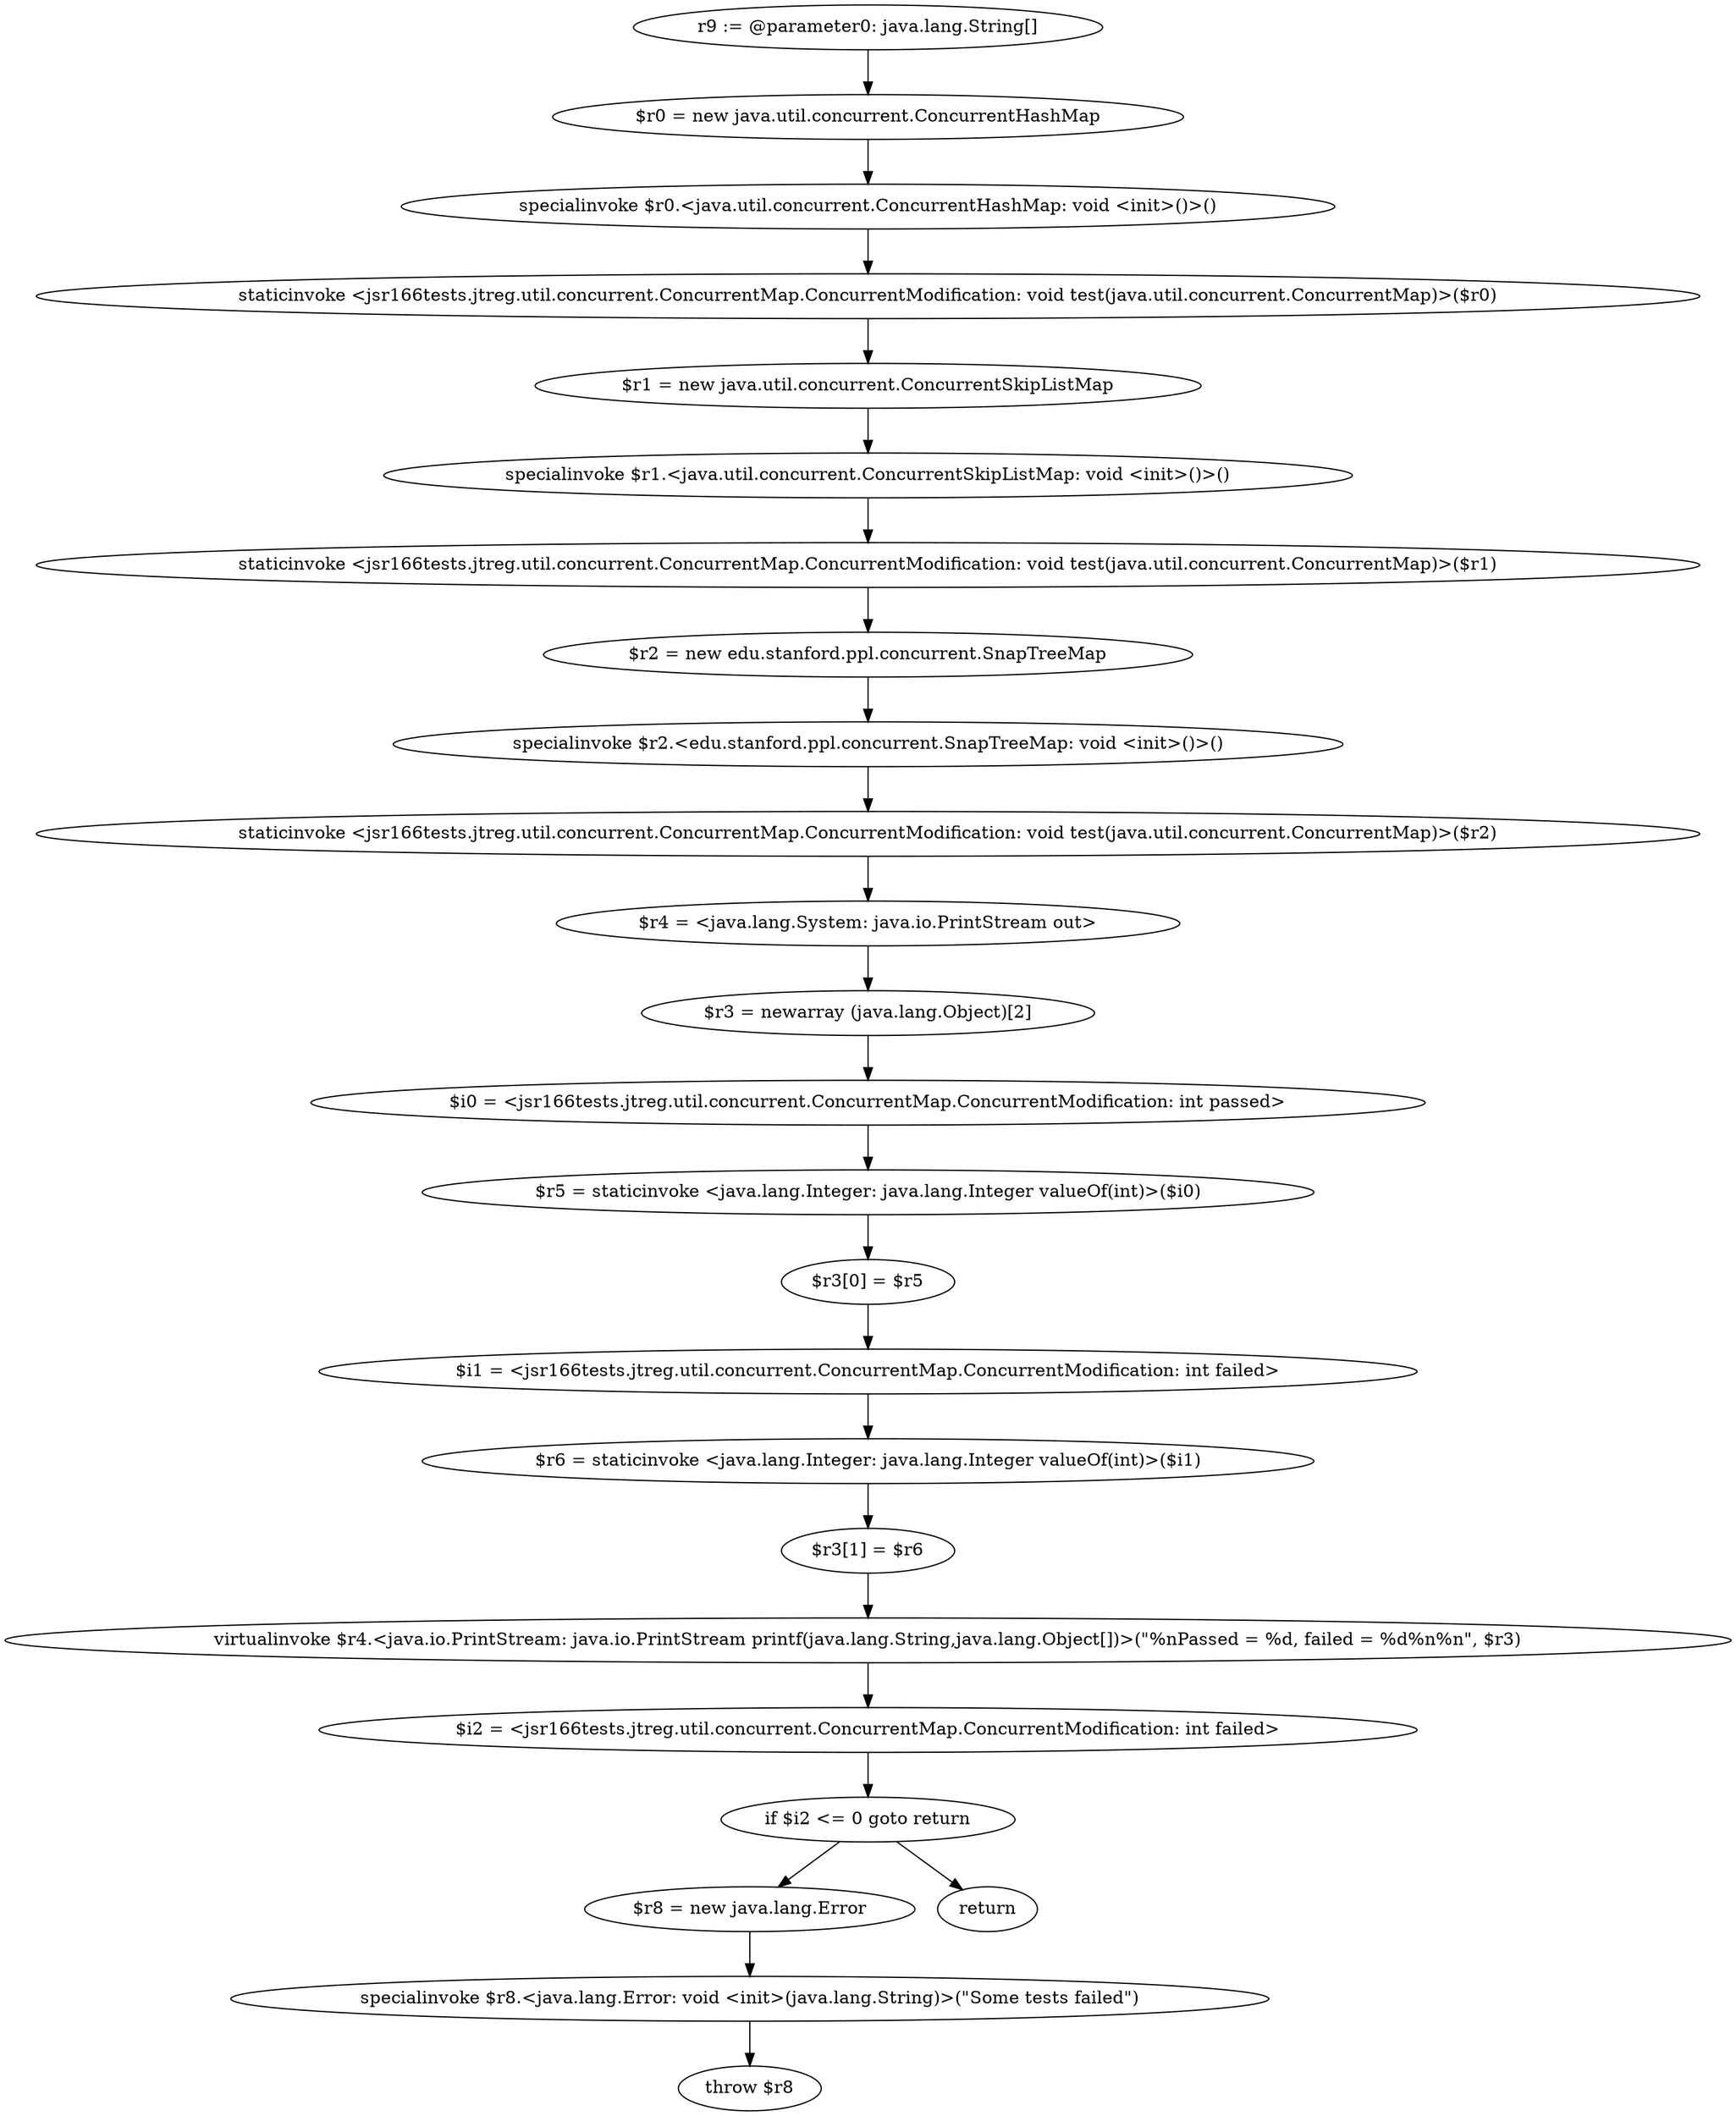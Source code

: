 digraph "unitGraph" {
    "r9 := @parameter0: java.lang.String[]"
    "$r0 = new java.util.concurrent.ConcurrentHashMap"
    "specialinvoke $r0.<java.util.concurrent.ConcurrentHashMap: void <init>()>()"
    "staticinvoke <jsr166tests.jtreg.util.concurrent.ConcurrentMap.ConcurrentModification: void test(java.util.concurrent.ConcurrentMap)>($r0)"
    "$r1 = new java.util.concurrent.ConcurrentSkipListMap"
    "specialinvoke $r1.<java.util.concurrent.ConcurrentSkipListMap: void <init>()>()"
    "staticinvoke <jsr166tests.jtreg.util.concurrent.ConcurrentMap.ConcurrentModification: void test(java.util.concurrent.ConcurrentMap)>($r1)"
    "$r2 = new edu.stanford.ppl.concurrent.SnapTreeMap"
    "specialinvoke $r2.<edu.stanford.ppl.concurrent.SnapTreeMap: void <init>()>()"
    "staticinvoke <jsr166tests.jtreg.util.concurrent.ConcurrentMap.ConcurrentModification: void test(java.util.concurrent.ConcurrentMap)>($r2)"
    "$r4 = <java.lang.System: java.io.PrintStream out>"
    "$r3 = newarray (java.lang.Object)[2]"
    "$i0 = <jsr166tests.jtreg.util.concurrent.ConcurrentMap.ConcurrentModification: int passed>"
    "$r5 = staticinvoke <java.lang.Integer: java.lang.Integer valueOf(int)>($i0)"
    "$r3[0] = $r5"
    "$i1 = <jsr166tests.jtreg.util.concurrent.ConcurrentMap.ConcurrentModification: int failed>"
    "$r6 = staticinvoke <java.lang.Integer: java.lang.Integer valueOf(int)>($i1)"
    "$r3[1] = $r6"
    "virtualinvoke $r4.<java.io.PrintStream: java.io.PrintStream printf(java.lang.String,java.lang.Object[])>(\"%nPassed = %d, failed = %d%n%n\", $r3)"
    "$i2 = <jsr166tests.jtreg.util.concurrent.ConcurrentMap.ConcurrentModification: int failed>"
    "if $i2 <= 0 goto return"
    "$r8 = new java.lang.Error"
    "specialinvoke $r8.<java.lang.Error: void <init>(java.lang.String)>(\"Some tests failed\")"
    "throw $r8"
    "return"
    "r9 := @parameter0: java.lang.String[]"->"$r0 = new java.util.concurrent.ConcurrentHashMap";
    "$r0 = new java.util.concurrent.ConcurrentHashMap"->"specialinvoke $r0.<java.util.concurrent.ConcurrentHashMap: void <init>()>()";
    "specialinvoke $r0.<java.util.concurrent.ConcurrentHashMap: void <init>()>()"->"staticinvoke <jsr166tests.jtreg.util.concurrent.ConcurrentMap.ConcurrentModification: void test(java.util.concurrent.ConcurrentMap)>($r0)";
    "staticinvoke <jsr166tests.jtreg.util.concurrent.ConcurrentMap.ConcurrentModification: void test(java.util.concurrent.ConcurrentMap)>($r0)"->"$r1 = new java.util.concurrent.ConcurrentSkipListMap";
    "$r1 = new java.util.concurrent.ConcurrentSkipListMap"->"specialinvoke $r1.<java.util.concurrent.ConcurrentSkipListMap: void <init>()>()";
    "specialinvoke $r1.<java.util.concurrent.ConcurrentSkipListMap: void <init>()>()"->"staticinvoke <jsr166tests.jtreg.util.concurrent.ConcurrentMap.ConcurrentModification: void test(java.util.concurrent.ConcurrentMap)>($r1)";
    "staticinvoke <jsr166tests.jtreg.util.concurrent.ConcurrentMap.ConcurrentModification: void test(java.util.concurrent.ConcurrentMap)>($r1)"->"$r2 = new edu.stanford.ppl.concurrent.SnapTreeMap";
    "$r2 = new edu.stanford.ppl.concurrent.SnapTreeMap"->"specialinvoke $r2.<edu.stanford.ppl.concurrent.SnapTreeMap: void <init>()>()";
    "specialinvoke $r2.<edu.stanford.ppl.concurrent.SnapTreeMap: void <init>()>()"->"staticinvoke <jsr166tests.jtreg.util.concurrent.ConcurrentMap.ConcurrentModification: void test(java.util.concurrent.ConcurrentMap)>($r2)";
    "staticinvoke <jsr166tests.jtreg.util.concurrent.ConcurrentMap.ConcurrentModification: void test(java.util.concurrent.ConcurrentMap)>($r2)"->"$r4 = <java.lang.System: java.io.PrintStream out>";
    "$r4 = <java.lang.System: java.io.PrintStream out>"->"$r3 = newarray (java.lang.Object)[2]";
    "$r3 = newarray (java.lang.Object)[2]"->"$i0 = <jsr166tests.jtreg.util.concurrent.ConcurrentMap.ConcurrentModification: int passed>";
    "$i0 = <jsr166tests.jtreg.util.concurrent.ConcurrentMap.ConcurrentModification: int passed>"->"$r5 = staticinvoke <java.lang.Integer: java.lang.Integer valueOf(int)>($i0)";
    "$r5 = staticinvoke <java.lang.Integer: java.lang.Integer valueOf(int)>($i0)"->"$r3[0] = $r5";
    "$r3[0] = $r5"->"$i1 = <jsr166tests.jtreg.util.concurrent.ConcurrentMap.ConcurrentModification: int failed>";
    "$i1 = <jsr166tests.jtreg.util.concurrent.ConcurrentMap.ConcurrentModification: int failed>"->"$r6 = staticinvoke <java.lang.Integer: java.lang.Integer valueOf(int)>($i1)";
    "$r6 = staticinvoke <java.lang.Integer: java.lang.Integer valueOf(int)>($i1)"->"$r3[1] = $r6";
    "$r3[1] = $r6"->"virtualinvoke $r4.<java.io.PrintStream: java.io.PrintStream printf(java.lang.String,java.lang.Object[])>(\"%nPassed = %d, failed = %d%n%n\", $r3)";
    "virtualinvoke $r4.<java.io.PrintStream: java.io.PrintStream printf(java.lang.String,java.lang.Object[])>(\"%nPassed = %d, failed = %d%n%n\", $r3)"->"$i2 = <jsr166tests.jtreg.util.concurrent.ConcurrentMap.ConcurrentModification: int failed>";
    "$i2 = <jsr166tests.jtreg.util.concurrent.ConcurrentMap.ConcurrentModification: int failed>"->"if $i2 <= 0 goto return";
    "if $i2 <= 0 goto return"->"$r8 = new java.lang.Error";
    "if $i2 <= 0 goto return"->"return";
    "$r8 = new java.lang.Error"->"specialinvoke $r8.<java.lang.Error: void <init>(java.lang.String)>(\"Some tests failed\")";
    "specialinvoke $r8.<java.lang.Error: void <init>(java.lang.String)>(\"Some tests failed\")"->"throw $r8";
}
